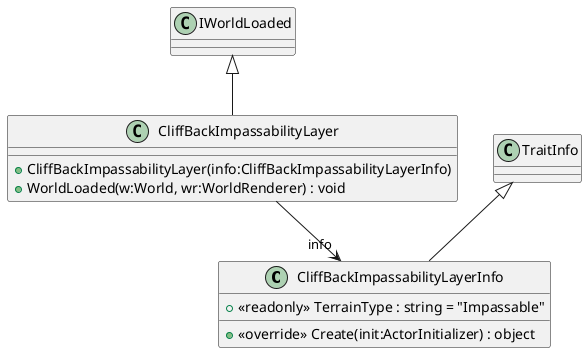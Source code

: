 @startuml
class CliffBackImpassabilityLayerInfo {
    + <<readonly>> TerrainType : string = "Impassable"
    + <<override>> Create(init:ActorInitializer) : object
}
class CliffBackImpassabilityLayer {
    + CliffBackImpassabilityLayer(info:CliffBackImpassabilityLayerInfo)
    + WorldLoaded(w:World, wr:WorldRenderer) : void
}
TraitInfo <|-- CliffBackImpassabilityLayerInfo
IWorldLoaded <|-- CliffBackImpassabilityLayer
CliffBackImpassabilityLayer --> "info" CliffBackImpassabilityLayerInfo
@enduml
